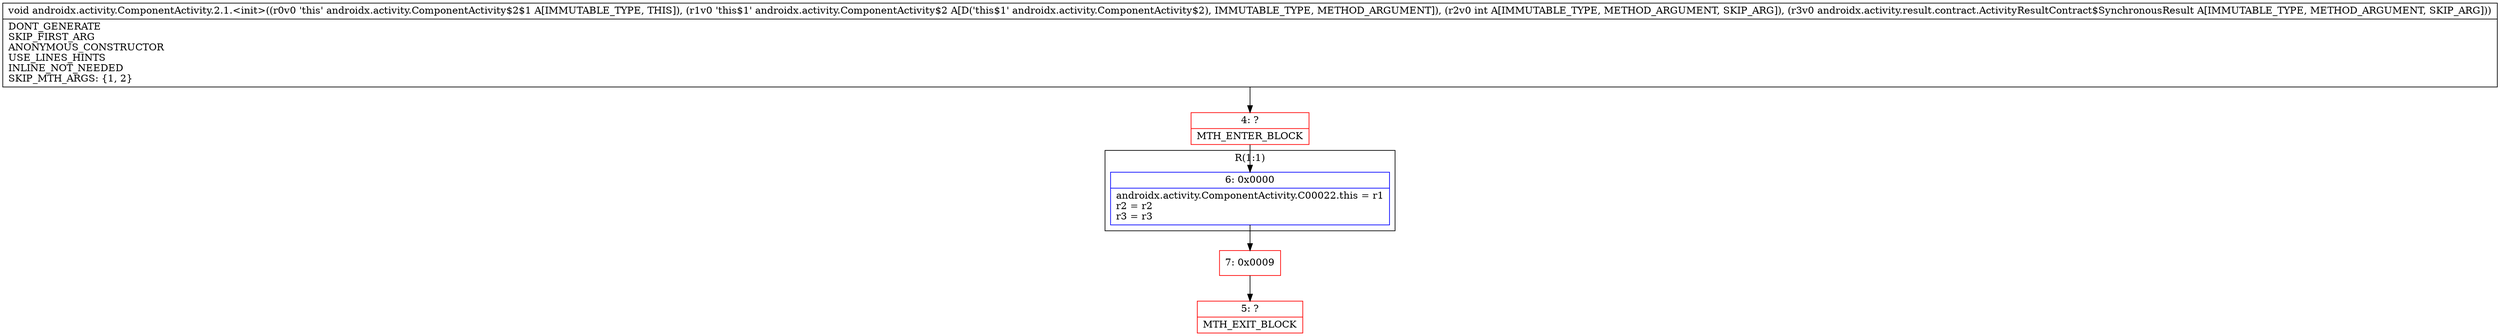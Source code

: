 digraph "CFG forandroidx.activity.ComponentActivity.2.1.\<init\>(Landroidx\/activity\/ComponentActivity$2;ILandroidx\/activity\/result\/contract\/ActivityResultContract$SynchronousResult;)V" {
subgraph cluster_Region_1595503974 {
label = "R(1:1)";
node [shape=record,color=blue];
Node_6 [shape=record,label="{6\:\ 0x0000|androidx.activity.ComponentActivity.C00022.this = r1\lr2 = r2\lr3 = r3\l}"];
}
Node_4 [shape=record,color=red,label="{4\:\ ?|MTH_ENTER_BLOCK\l}"];
Node_7 [shape=record,color=red,label="{7\:\ 0x0009}"];
Node_5 [shape=record,color=red,label="{5\:\ ?|MTH_EXIT_BLOCK\l}"];
MethodNode[shape=record,label="{void androidx.activity.ComponentActivity.2.1.\<init\>((r0v0 'this' androidx.activity.ComponentActivity$2$1 A[IMMUTABLE_TYPE, THIS]), (r1v0 'this$1' androidx.activity.ComponentActivity$2 A[D('this$1' androidx.activity.ComponentActivity$2), IMMUTABLE_TYPE, METHOD_ARGUMENT]), (r2v0 int A[IMMUTABLE_TYPE, METHOD_ARGUMENT, SKIP_ARG]), (r3v0 androidx.activity.result.contract.ActivityResultContract$SynchronousResult A[IMMUTABLE_TYPE, METHOD_ARGUMENT, SKIP_ARG]))  | DONT_GENERATE\lSKIP_FIRST_ARG\lANONYMOUS_CONSTRUCTOR\lUSE_LINES_HINTS\lINLINE_NOT_NEEDED\lSKIP_MTH_ARGS: \{1, 2\}\l}"];
MethodNode -> Node_4;Node_6 -> Node_7;
Node_4 -> Node_6;
Node_7 -> Node_5;
}

